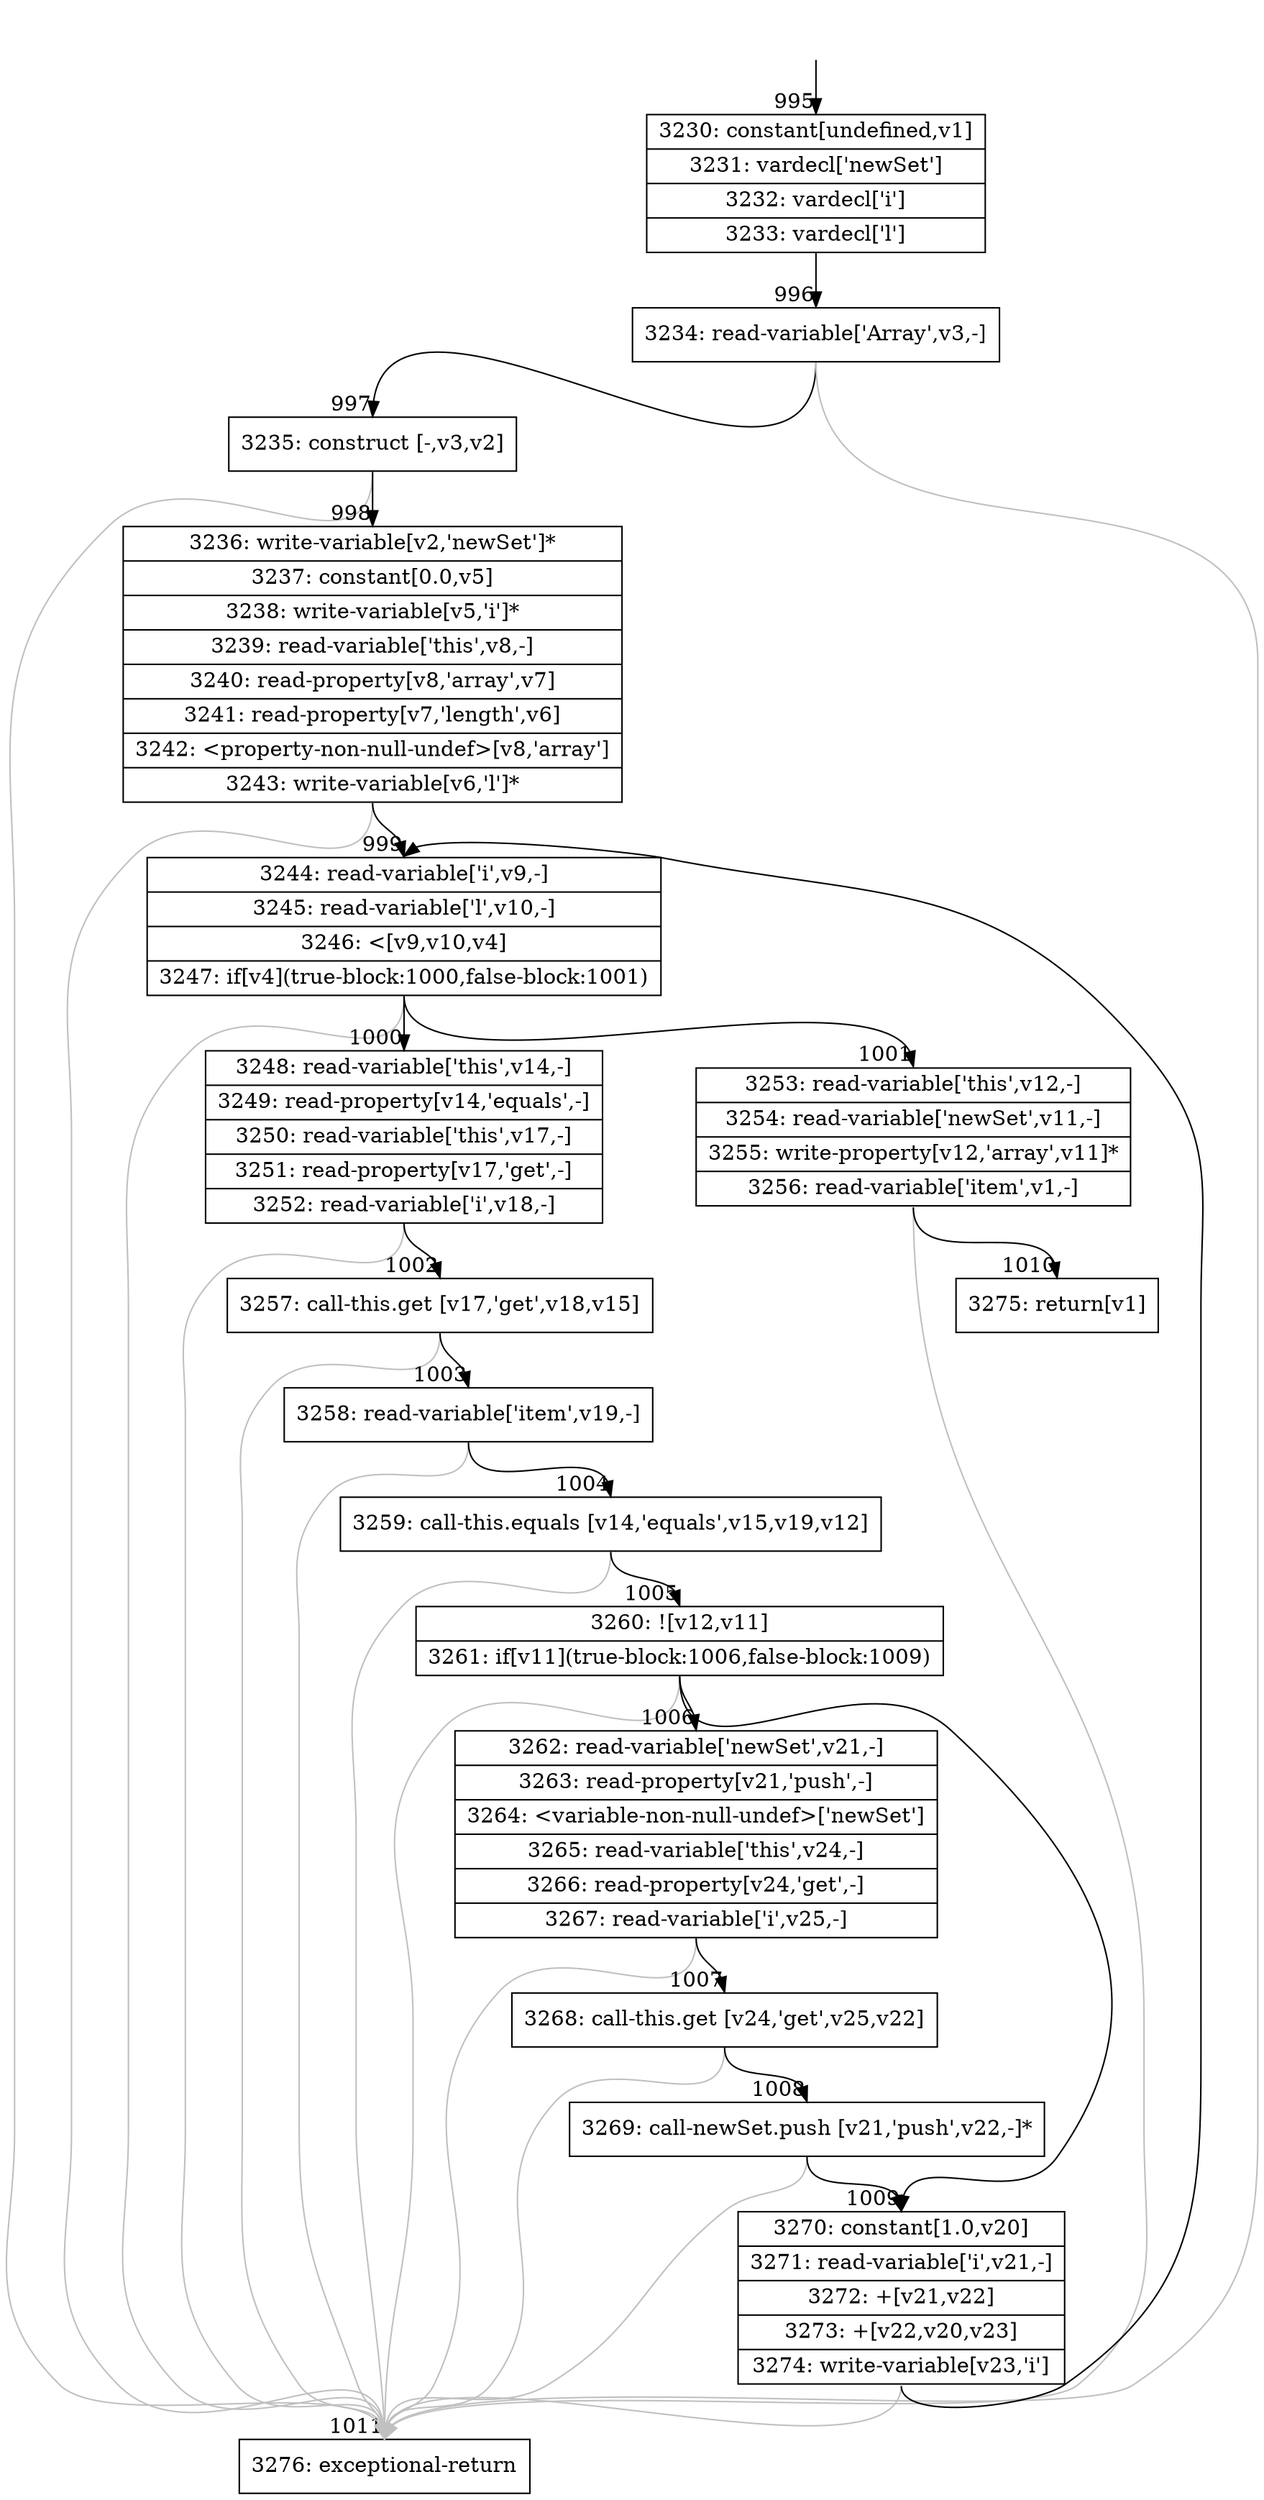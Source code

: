 digraph {
rankdir="TD"
BB_entry73[shape=none,label=""];
BB_entry73 -> BB995 [tailport=s, headport=n, headlabel="    995"]
BB995 [shape=record label="{3230: constant[undefined,v1]|3231: vardecl['newSet']|3232: vardecl['i']|3233: vardecl['l']}" ] 
BB995 -> BB996 [tailport=s, headport=n, headlabel="      996"]
BB996 [shape=record label="{3234: read-variable['Array',v3,-]}" ] 
BB996 -> BB997 [tailport=s, headport=n, headlabel="      997"]
BB996 -> BB1011 [tailport=s, headport=n, color=gray, headlabel="      1011"]
BB997 [shape=record label="{3235: construct [-,v3,v2]}" ] 
BB997 -> BB998 [tailport=s, headport=n, headlabel="      998"]
BB997 -> BB1011 [tailport=s, headport=n, color=gray]
BB998 [shape=record label="{3236: write-variable[v2,'newSet']*|3237: constant[0.0,v5]|3238: write-variable[v5,'i']*|3239: read-variable['this',v8,-]|3240: read-property[v8,'array',v7]|3241: read-property[v7,'length',v6]|3242: \<property-non-null-undef\>[v8,'array']|3243: write-variable[v6,'l']*}" ] 
BB998 -> BB999 [tailport=s, headport=n, headlabel="      999"]
BB998 -> BB1011 [tailport=s, headport=n, color=gray]
BB999 [shape=record label="{3244: read-variable['i',v9,-]|3245: read-variable['l',v10,-]|3246: \<[v9,v10,v4]|3247: if[v4](true-block:1000,false-block:1001)}" ] 
BB999 -> BB1000 [tailport=s, headport=n, headlabel="      1000"]
BB999 -> BB1001 [tailport=s, headport=n, headlabel="      1001"]
BB999 -> BB1011 [tailport=s, headport=n, color=gray]
BB1000 [shape=record label="{3248: read-variable['this',v14,-]|3249: read-property[v14,'equals',-]|3250: read-variable['this',v17,-]|3251: read-property[v17,'get',-]|3252: read-variable['i',v18,-]}" ] 
BB1000 -> BB1002 [tailport=s, headport=n, headlabel="      1002"]
BB1000 -> BB1011 [tailport=s, headport=n, color=gray]
BB1001 [shape=record label="{3253: read-variable['this',v12,-]|3254: read-variable['newSet',v11,-]|3255: write-property[v12,'array',v11]*|3256: read-variable['item',v1,-]}" ] 
BB1001 -> BB1010 [tailport=s, headport=n, headlabel="      1010"]
BB1001 -> BB1011 [tailport=s, headport=n, color=gray]
BB1002 [shape=record label="{3257: call-this.get [v17,'get',v18,v15]}" ] 
BB1002 -> BB1003 [tailport=s, headport=n, headlabel="      1003"]
BB1002 -> BB1011 [tailport=s, headport=n, color=gray]
BB1003 [shape=record label="{3258: read-variable['item',v19,-]}" ] 
BB1003 -> BB1004 [tailport=s, headport=n, headlabel="      1004"]
BB1003 -> BB1011 [tailport=s, headport=n, color=gray]
BB1004 [shape=record label="{3259: call-this.equals [v14,'equals',v15,v19,v12]}" ] 
BB1004 -> BB1005 [tailport=s, headport=n, headlabel="      1005"]
BB1004 -> BB1011 [tailport=s, headport=n, color=gray]
BB1005 [shape=record label="{3260: ![v12,v11]|3261: if[v11](true-block:1006,false-block:1009)}" ] 
BB1005 -> BB1006 [tailport=s, headport=n, headlabel="      1006"]
BB1005 -> BB1009 [tailport=s, headport=n, headlabel="      1009"]
BB1005 -> BB1011 [tailport=s, headport=n, color=gray]
BB1006 [shape=record label="{3262: read-variable['newSet',v21,-]|3263: read-property[v21,'push',-]|3264: \<variable-non-null-undef\>['newSet']|3265: read-variable['this',v24,-]|3266: read-property[v24,'get',-]|3267: read-variable['i',v25,-]}" ] 
BB1006 -> BB1007 [tailport=s, headport=n, headlabel="      1007"]
BB1006 -> BB1011 [tailport=s, headport=n, color=gray]
BB1007 [shape=record label="{3268: call-this.get [v24,'get',v25,v22]}" ] 
BB1007 -> BB1008 [tailport=s, headport=n, headlabel="      1008"]
BB1007 -> BB1011 [tailport=s, headport=n, color=gray]
BB1008 [shape=record label="{3269: call-newSet.push [v21,'push',v22,-]*}" ] 
BB1008 -> BB1009 [tailport=s, headport=n]
BB1008 -> BB1011 [tailport=s, headport=n, color=gray]
BB1009 [shape=record label="{3270: constant[1.0,v20]|3271: read-variable['i',v21,-]|3272: +[v21,v22]|3273: +[v22,v20,v23]|3274: write-variable[v23,'i']}" ] 
BB1009 -> BB999 [tailport=s, headport=n]
BB1009 -> BB1011 [tailport=s, headport=n, color=gray]
BB1010 [shape=record label="{3275: return[v1]}" ] 
BB1011 [shape=record label="{3276: exceptional-return}" ] 
//#$~ 848
}
